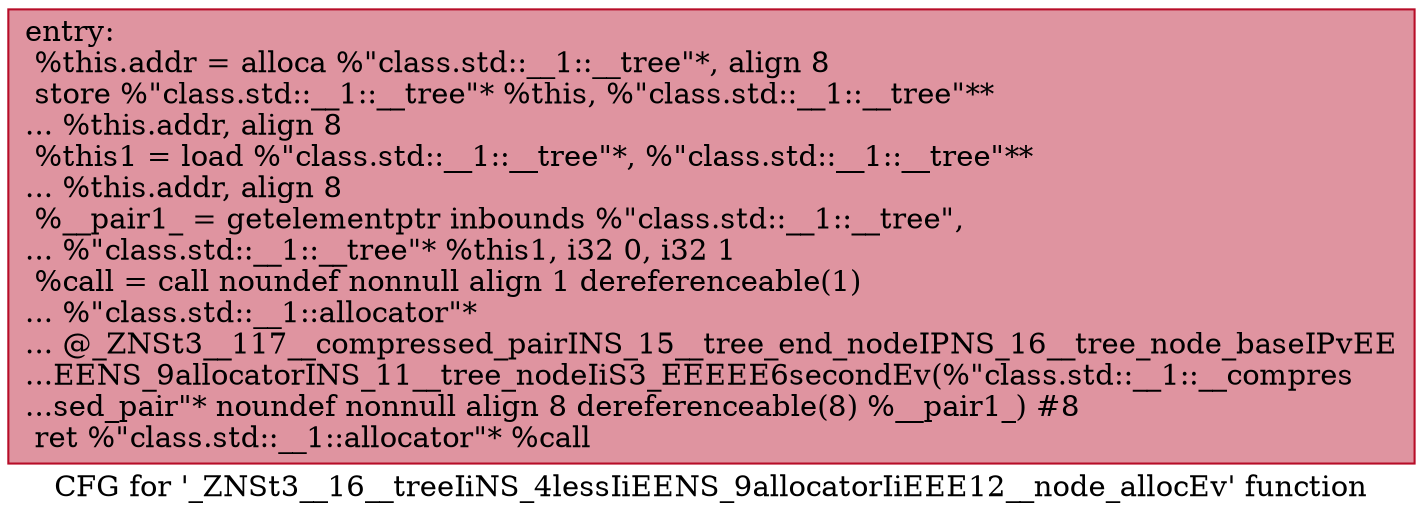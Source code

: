digraph "CFG for '_ZNSt3__16__treeIiNS_4lessIiEENS_9allocatorIiEEE12__node_allocEv' function" {
	label="CFG for '_ZNSt3__16__treeIiNS_4lessIiEENS_9allocatorIiEEE12__node_allocEv' function";

	Node0x6000025517c0 [shape=record,color="#b70d28ff", style=filled, fillcolor="#b70d2870",label="{entry:\l  %this.addr = alloca %\"class.std::__1::__tree\"*, align 8\l  store %\"class.std::__1::__tree\"* %this, %\"class.std::__1::__tree\"**\l... %this.addr, align 8\l  %this1 = load %\"class.std::__1::__tree\"*, %\"class.std::__1::__tree\"**\l... %this.addr, align 8\l  %__pair1_ = getelementptr inbounds %\"class.std::__1::__tree\",\l... %\"class.std::__1::__tree\"* %this1, i32 0, i32 1\l  %call = call noundef nonnull align 1 dereferenceable(1)\l... %\"class.std::__1::allocator\"*\l... @_ZNSt3__117__compressed_pairINS_15__tree_end_nodeIPNS_16__tree_node_baseIPvEE\l...EENS_9allocatorINS_11__tree_nodeIiS3_EEEEE6secondEv(%\"class.std::__1::__compres\l...sed_pair\"* noundef nonnull align 8 dereferenceable(8) %__pair1_) #8\l  ret %\"class.std::__1::allocator\"* %call\l}"];
}
